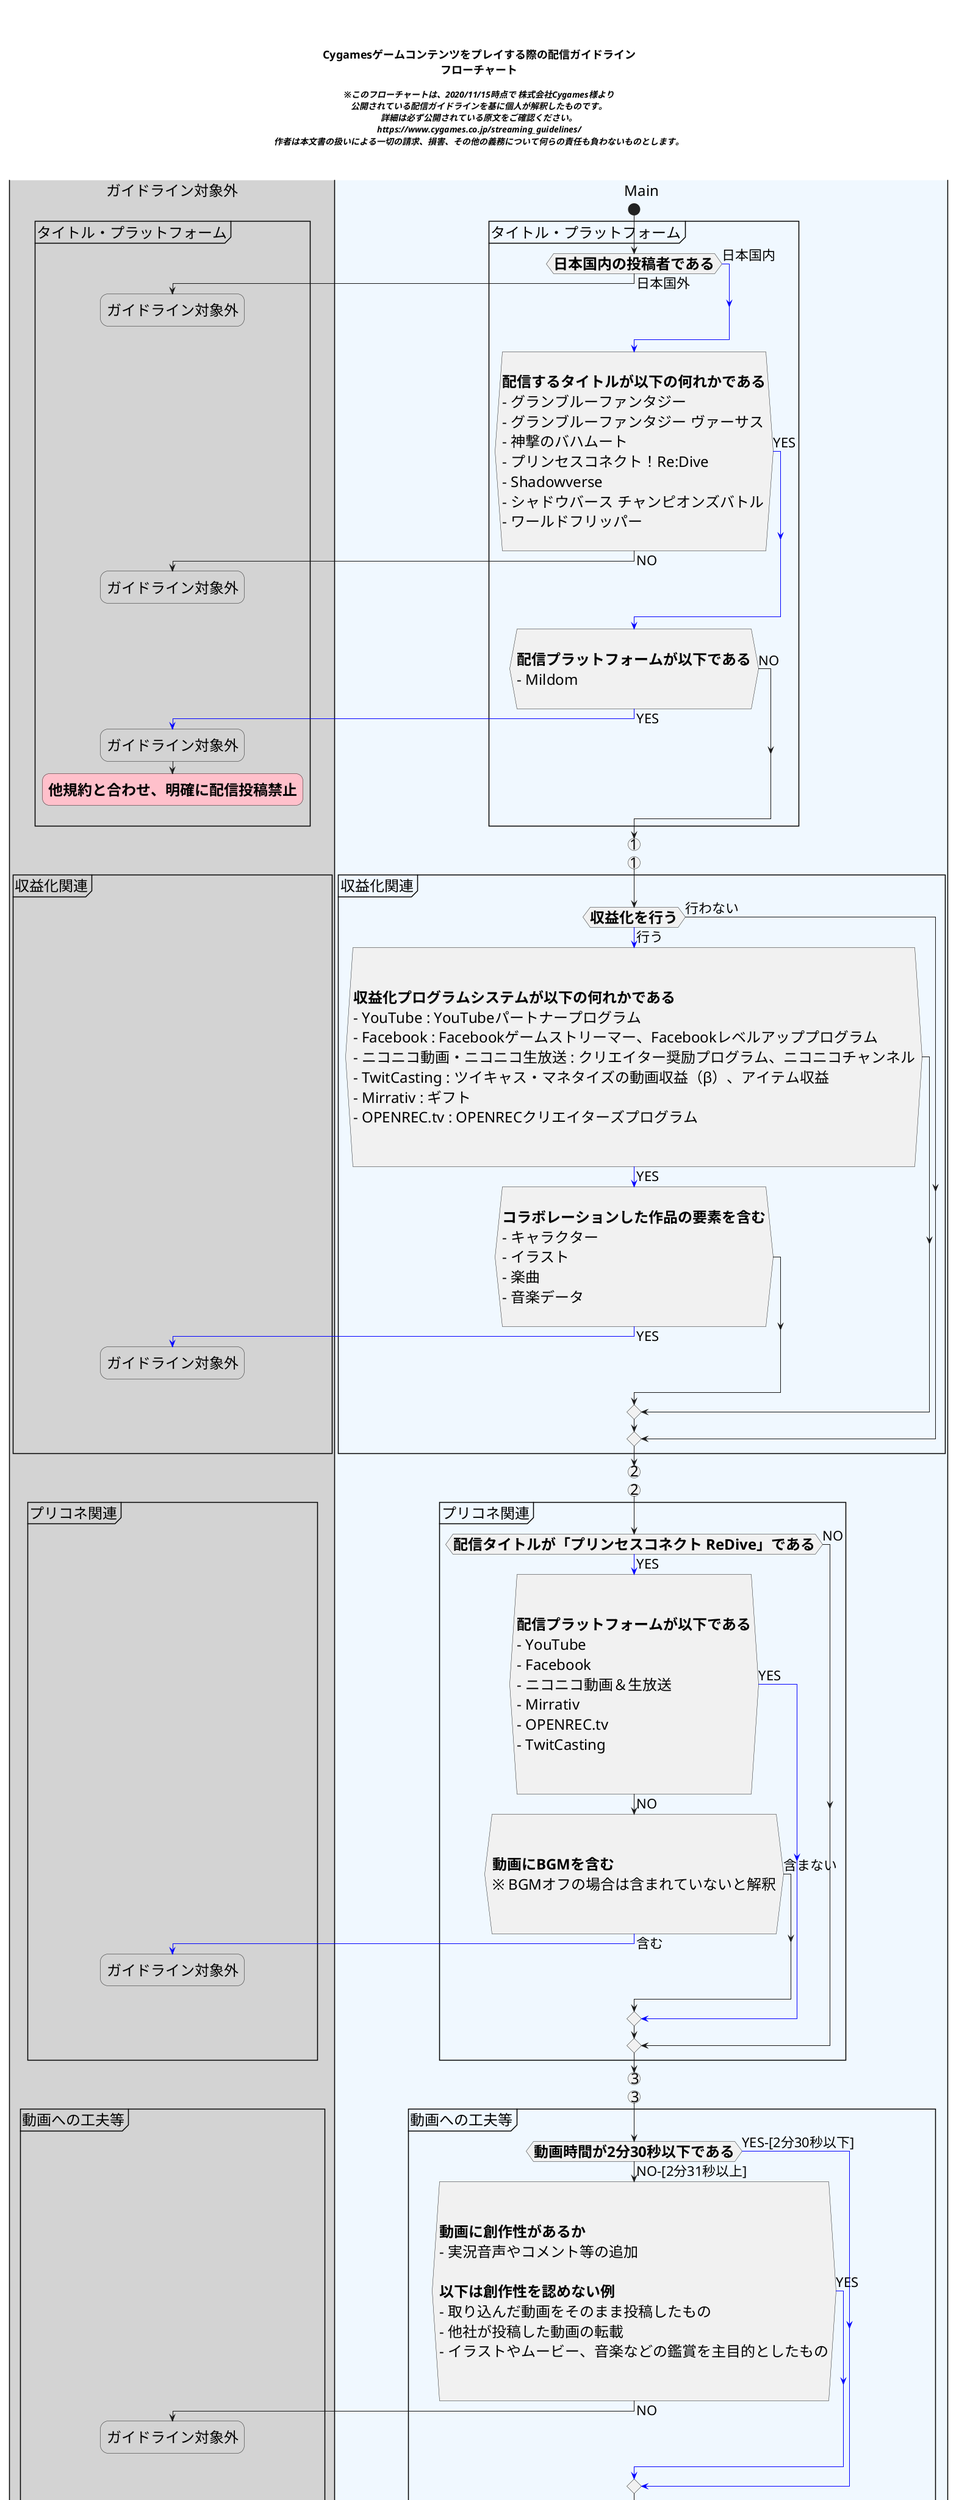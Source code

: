 @startuml
' Copyright 2020 @p_yon_kity (twitter ID)
' MIT License

' 本ソフトウェアおよび関連文書のファイル（以下「ソフトウェア」）の複製を取得するすべての人に対し、ソフトウェアを無制限に扱うことを無償で許可します。これには、ソフトウェアの複製を使用、複写、変更、結合、掲載、頒布、サブライセンス、および/または販売する権利、およびソフトウェアを提供する相手に同じことを許可する権利も無制限に含まれます。

' ソフトウェアは「現状のまま」で、明示であるか暗黙であるかを問わず、何らの保証もなく提供されます。ここでいう保証とは、商品性、特定の目的への適合性、および権利非侵害についての保証も含みますが、それに限定されるものではありません。 作者または著作権者は、契約行為、不法行為、またはそれ以外であろうと、ソフトウェアに起因または関連し、あるいはソフトウェアの使用またはその他の扱いによって生じる一切の請求、損害、その他の義務について何らの責任も負わないものとします。 -->

skinparam defaultFontSize Meiryo UI
skinparam defaultFontSize 24
skinparam activityArrowFontSize 22




title



= Cygamesゲームコンテンツをプレイする際の配信ガイドライン
= フローチャート

====== ※このフローチャートは、2020/11/15時点で 株式会社Cygames様より
====== 公開されている配信ガイドラインを基に個人が解釈したものです。
====== 詳細は必ず公開されている原文をご確認ください。
====== https://www.cygames.co.jp/streaming_guidelines/
====== 作者は本文書の扱いによる一切の請求、損害、その他の義務について何らの責任も負わないものとします。


endtitle

' レーン定義


|#lightgray|ガイドライン対象外|
|#AliceBlue|Main|

start


partition タイトル・プラットフォーム {

    |Main|
    if (**日本国内の投稿者である**) then (日本国内)
        -[#blue]->
    else (日本国外)
        |ガイドライン対象外|
        #lightgray:ガイドライン対象外;
        detach
    endif

    |Main|
    if (
**配信するタイトルが以下の何れかである**
- グランブルーファンタジー
- グランブルーファンタジー ヴァーサス
- 神撃のバハムート
- プリンセスコネクト！Re:Dive
- Shadowverse
- シャドウバース チャンピオンズバトル
- ワールドフリッパー
) then (YES)
        -[#blue]->
    else (NO)
        |ガイドライン対象外|
        #lightgray:ガイドライン対象外;
        detach
    endif

    |Main|
    if (
**配信プラットフォームが以下である**
- Mildom
        ) then (YES)
            -[#blue]->
            |ガイドライン対象外|
            #lightgray:ガイドライン対象外;
            #pink:**他規約と合わせ、明確に配信投稿禁止**;
            detach
    else (NO)
    endif

    |Main|

}

(1)

detach

(1)
partition 収益化関連 {


    if (**収益化を行う**) then (行う)
        -[#blue]->
        if (

**収益化プログラムシステムが以下の何れかである**
- YouTube : YouTubeパートナープログラム
- Facebook : Facebookゲームストリーマー、Facebookレベルアッププログラム
- ニコニコ動画・ニコニコ生放送 : クリエイター奨励プログラム、ニコニコチャンネル
- TwitCasting : ツイキャス・マネタイズの動画収益（β）、アイテム収益
- Mirrativ : ギフト
- OPENREC.tv : OPENRECクリエイターズプログラム

        ) then (YES)
        -[#blue]->
            if (
**コラボレーションした作品の要素を含む**
- キャラクター
- イラスト
- 楽曲
- 音楽データ
            ) then (YES)
                -[#blue]->
                |ガイドライン対象外|
                #lightgray:ガイドライン対象外;
                detach
            endif
        endif

    else (行わない)
    endif

}
|Main|
(2)

detach
|Main|
(2)

partition プリコネ関連 {

    if (**配信タイトルが「プリンセスコネクト ReDive」である**) then (YES)
        -[#blue]->
        if (

**配信プラットフォームが以下である**
- YouTube
- Facebook
- ニコニコ動画＆生放送
- Mirrativ
- OPENREC.tv
- TwitCasting

        ) then (YES)
        -[#blue]->
        else (NO)

            if (

**動画にBGMを含む**
※ BGMオフの場合は含まれていないと解釈

            ) then (含む)
                -[#blue]->
                |ガイドライン対象外|
                #lightgray:ガイドライン対象外;
                detach
            else (含まない)
            endif
        endif
    else (NO)
    endif

}

|Main|
(3)

detach
|Main|
(3)

partition 動画への工夫等 {
    if (**動画時間が2分30秒以下である**) then (YES-[2分30秒以下])
        -[#blue]->

    else (NO-[2分31秒以上])
        if (

**動画に創作性があるか**
- 実況音声やコメント等の追加

**以下は創作性を認めない例**
- 取り込んだ動画をそのまま投稿したもの
- 他社が投稿した動画の転載
- イラストやムービー、音楽などの鑑賞を主目的としたもの

        ) then (YES)
        -[#blue]->
        else (NO)
            |ガイドライン対象外|
            #lightgray:ガイドライン対象外;
            detach
        endif
    endif

    |Main|

    if (**対象タイトル内で別途指定されている配信禁止区間の投稿を含む**) then (YES-含む)
        -[#blue]->
        |ガイドライン対象外|
        #lightgray:ガイドライン対象外;
        detach
    else (NO-含まない)
    endif

}

|Main|
#lightgreen:配信・投稿・収益化を明示的に許可;

stop
@enduml
